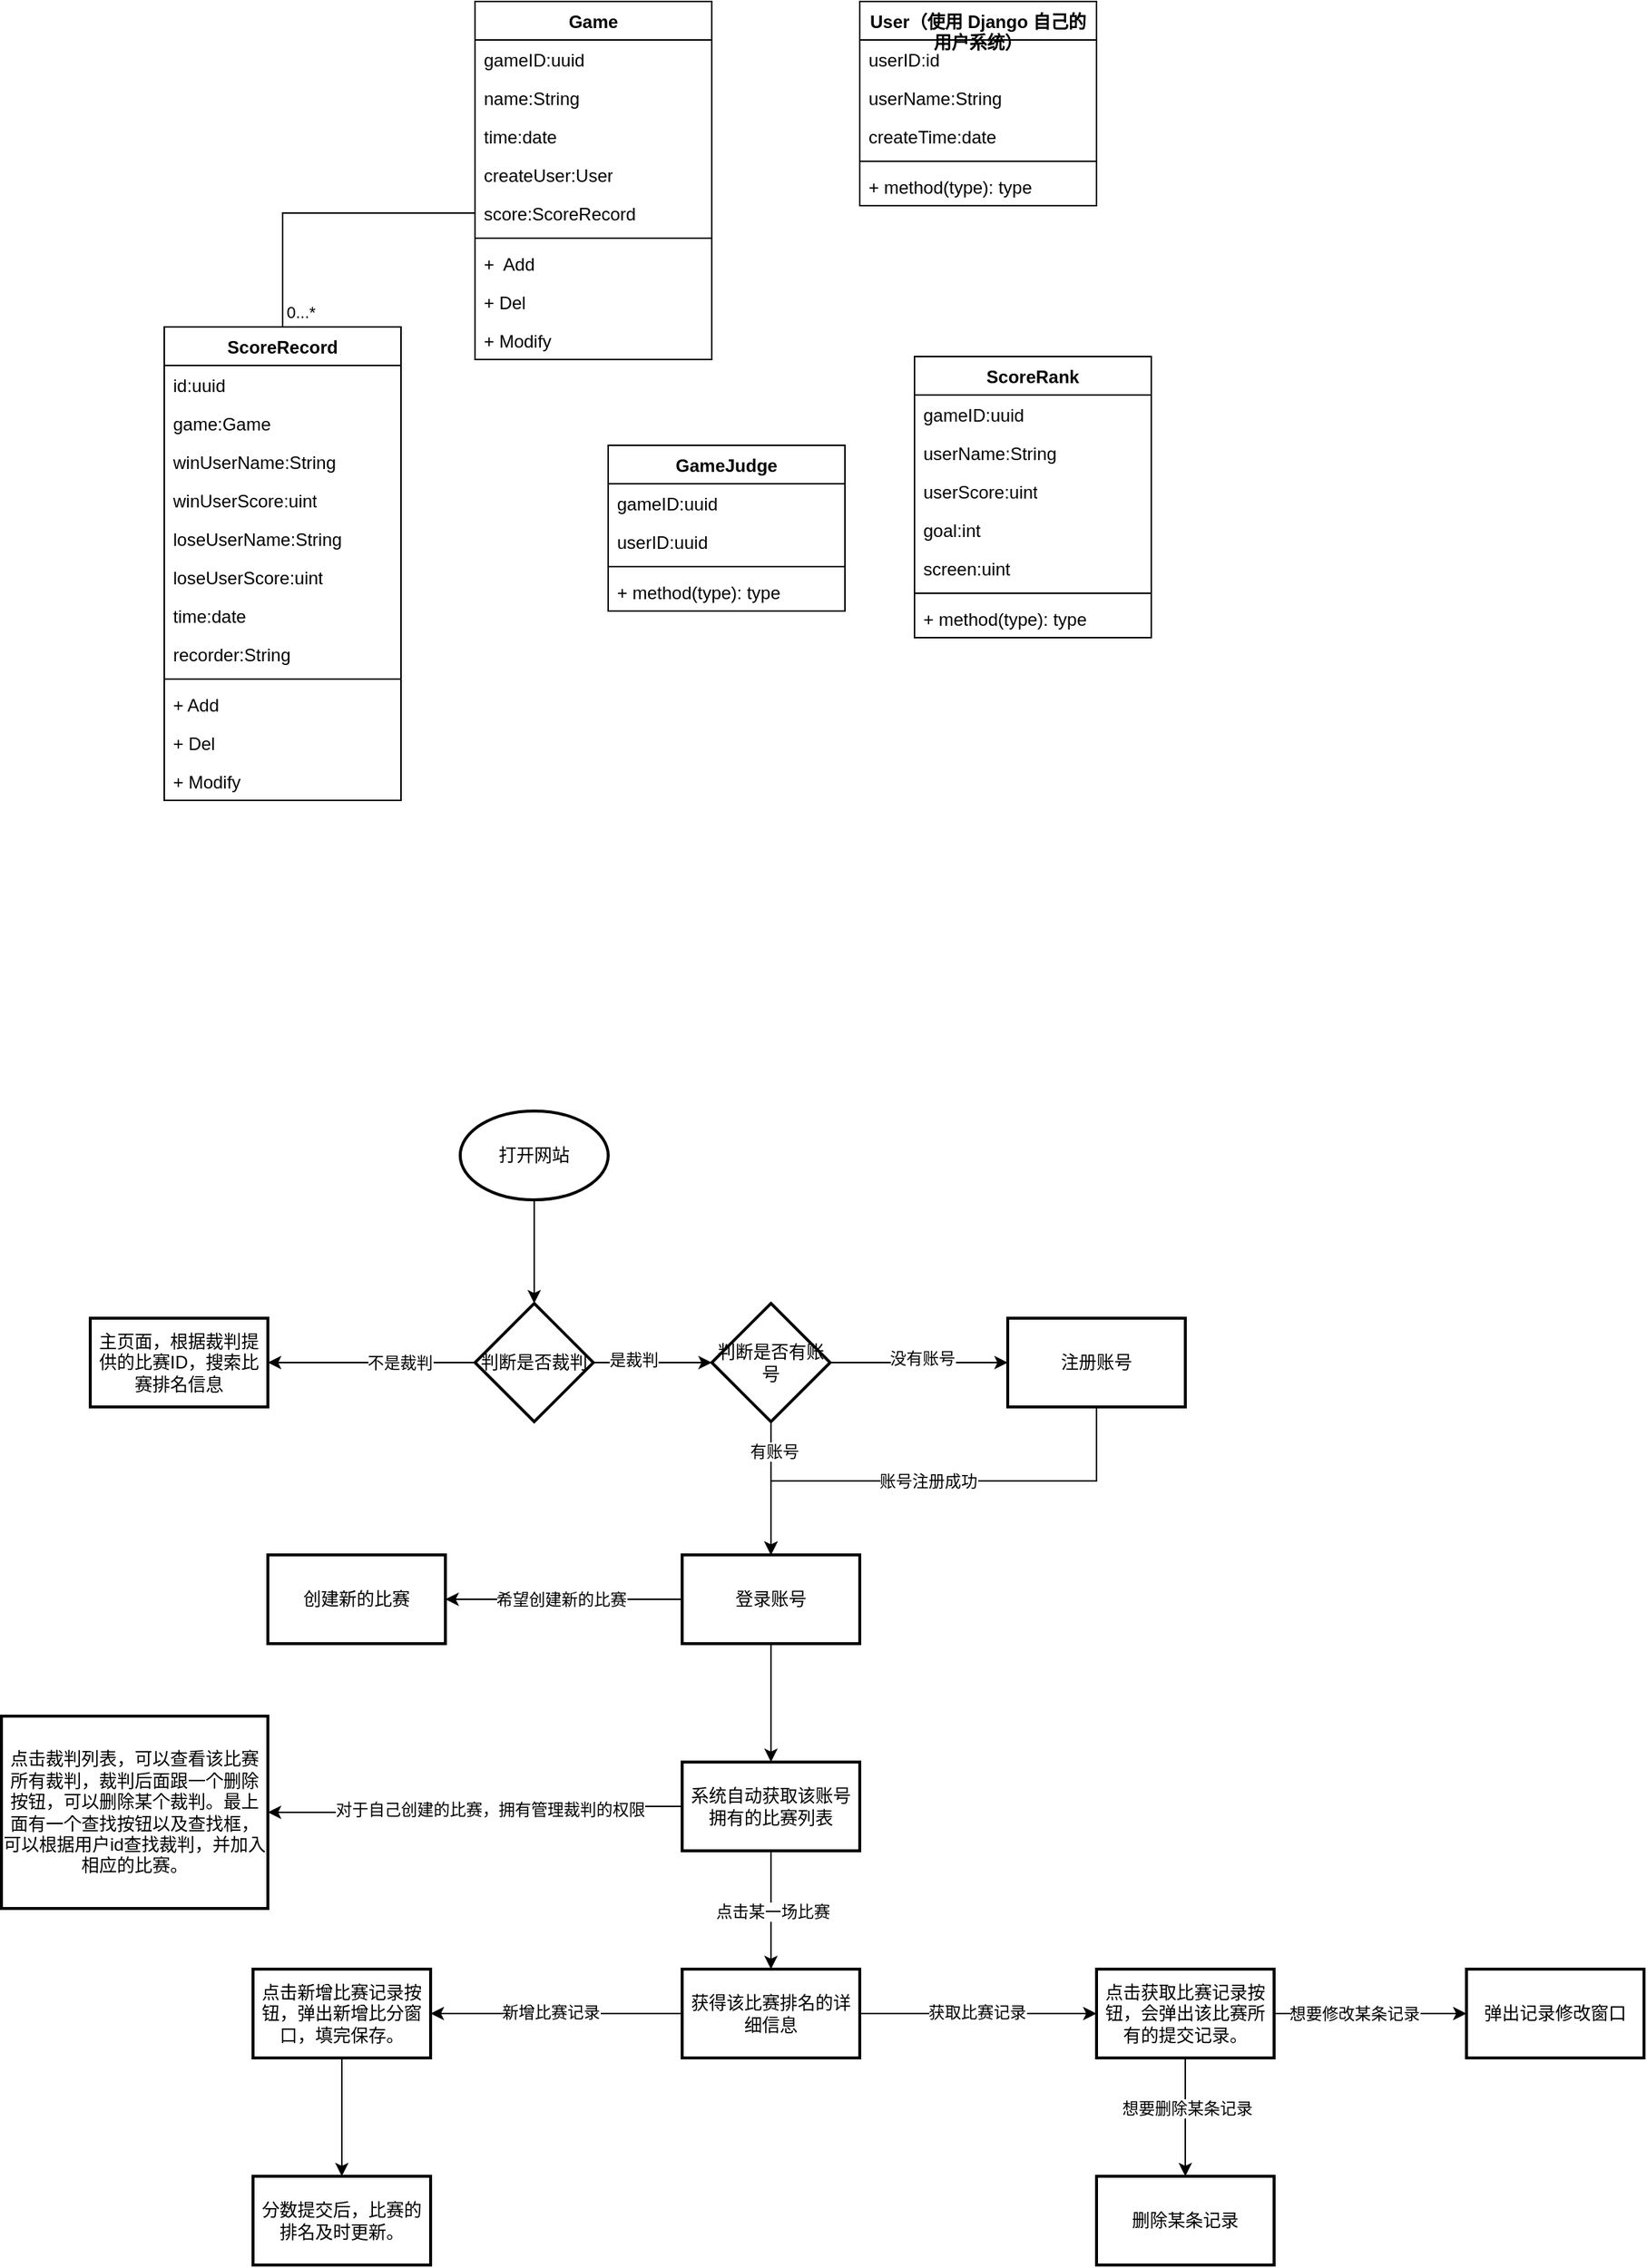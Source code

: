 <mxfile version="21.6.8" type="github">
  <diagram id="C5RBs43oDa-KdzZeNtuy" name="Page-1">
    <mxGraphModel dx="1434" dy="878" grid="1" gridSize="10" guides="1" tooltips="1" connect="1" arrows="1" fold="1" page="1" pageScale="1" pageWidth="827" pageHeight="1169" math="0" shadow="0">
      <root>
        <mxCell id="WIyWlLk6GJQsqaUBKTNV-0" />
        <mxCell id="WIyWlLk6GJQsqaUBKTNV-1" parent="WIyWlLk6GJQsqaUBKTNV-0" />
        <mxCell id="n7-h31AgmtaliCIaqAON-34" style="rounded=0;orthogonalLoop=1;jettySize=auto;html=1;exitX=0.5;exitY=0;exitDx=0;exitDy=0;entryX=0;entryY=0.5;entryDx=0;entryDy=0;edgeStyle=orthogonalEdgeStyle;startArrow=none;startFill=0;endArrow=none;endFill=0;" parent="WIyWlLk6GJQsqaUBKTNV-1" source="n7-h31AgmtaliCIaqAON-16" target="n7-h31AgmtaliCIaqAON-31" edge="1">
          <mxGeometry relative="1" as="geometry" />
        </mxCell>
        <mxCell id="n7-h31AgmtaliCIaqAON-37" value="0...*" style="edgeLabel;html=1;align=center;verticalAlign=middle;resizable=0;points=[];" parent="n7-h31AgmtaliCIaqAON-34" vertex="1" connectable="0">
          <mxGeometry x="-0.903" y="-1" relative="1" as="geometry">
            <mxPoint x="11" as="offset" />
          </mxGeometry>
        </mxCell>
        <mxCell id="n7-h31AgmtaliCIaqAON-16" value="ScoreRecord" style="swimlane;fontStyle=1;align=center;verticalAlign=top;childLayout=stackLayout;horizontal=1;startSize=26;horizontalStack=0;resizeParent=1;resizeParentMax=0;resizeLast=0;collapsible=1;marginBottom=0;whiteSpace=wrap;html=1;" parent="WIyWlLk6GJQsqaUBKTNV-1" vertex="1">
          <mxGeometry x="160" y="750" width="160" height="320" as="geometry" />
        </mxCell>
        <mxCell id="n7-h31AgmtaliCIaqAON-38" value="id:uuid" style="text;strokeColor=none;fillColor=none;align=left;verticalAlign=top;spacingLeft=4;spacingRight=4;overflow=hidden;rotatable=0;points=[[0,0.5],[1,0.5]];portConstraint=eastwest;whiteSpace=wrap;html=1;" parent="n7-h31AgmtaliCIaqAON-16" vertex="1">
          <mxGeometry y="26" width="160" height="26" as="geometry" />
        </mxCell>
        <mxCell id="n7-h31AgmtaliCIaqAON-25" value="game:Game" style="text;strokeColor=none;fillColor=none;align=left;verticalAlign=top;spacingLeft=4;spacingRight=4;overflow=hidden;rotatable=0;points=[[0,0.5],[1,0.5]];portConstraint=eastwest;whiteSpace=wrap;html=1;" parent="n7-h31AgmtaliCIaqAON-16" vertex="1">
          <mxGeometry y="52" width="160" height="26" as="geometry" />
        </mxCell>
        <mxCell id="n7-h31AgmtaliCIaqAON-17" value="winUserName:String" style="text;strokeColor=none;fillColor=none;align=left;verticalAlign=top;spacingLeft=4;spacingRight=4;overflow=hidden;rotatable=0;points=[[0,0.5],[1,0.5]];portConstraint=eastwest;whiteSpace=wrap;html=1;" parent="n7-h31AgmtaliCIaqAON-16" vertex="1">
          <mxGeometry y="78" width="160" height="26" as="geometry" />
        </mxCell>
        <mxCell id="n7-h31AgmtaliCIaqAON-20" value="winUserScore:uint" style="text;strokeColor=none;fillColor=none;align=left;verticalAlign=top;spacingLeft=4;spacingRight=4;overflow=hidden;rotatable=0;points=[[0,0.5],[1,0.5]];portConstraint=eastwest;whiteSpace=wrap;html=1;" parent="n7-h31AgmtaliCIaqAON-16" vertex="1">
          <mxGeometry y="104" width="160" height="26" as="geometry" />
        </mxCell>
        <mxCell id="n7-h31AgmtaliCIaqAON-21" value="loseUserName:String" style="text;strokeColor=none;fillColor=none;align=left;verticalAlign=top;spacingLeft=4;spacingRight=4;overflow=hidden;rotatable=0;points=[[0,0.5],[1,0.5]];portConstraint=eastwest;whiteSpace=wrap;html=1;" parent="n7-h31AgmtaliCIaqAON-16" vertex="1">
          <mxGeometry y="130" width="160" height="26" as="geometry" />
        </mxCell>
        <mxCell id="n7-h31AgmtaliCIaqAON-22" value="loseUserScore:uint" style="text;strokeColor=none;fillColor=none;align=left;verticalAlign=top;spacingLeft=4;spacingRight=4;overflow=hidden;rotatable=0;points=[[0,0.5],[1,0.5]];portConstraint=eastwest;whiteSpace=wrap;html=1;" parent="n7-h31AgmtaliCIaqAON-16" vertex="1">
          <mxGeometry y="156" width="160" height="26" as="geometry" />
        </mxCell>
        <mxCell id="n7-h31AgmtaliCIaqAON-23" value="time:date" style="text;strokeColor=none;fillColor=none;align=left;verticalAlign=top;spacingLeft=4;spacingRight=4;overflow=hidden;rotatable=0;points=[[0,0.5],[1,0.5]];portConstraint=eastwest;whiteSpace=wrap;html=1;" parent="n7-h31AgmtaliCIaqAON-16" vertex="1">
          <mxGeometry y="182" width="160" height="26" as="geometry" />
        </mxCell>
        <mxCell id="n7-h31AgmtaliCIaqAON-24" value="recorder:String" style="text;strokeColor=none;fillColor=none;align=left;verticalAlign=top;spacingLeft=4;spacingRight=4;overflow=hidden;rotatable=0;points=[[0,0.5],[1,0.5]];portConstraint=eastwest;whiteSpace=wrap;html=1;" parent="n7-h31AgmtaliCIaqAON-16" vertex="1">
          <mxGeometry y="208" width="160" height="26" as="geometry" />
        </mxCell>
        <mxCell id="n7-h31AgmtaliCIaqAON-18" value="" style="line;strokeWidth=1;fillColor=none;align=left;verticalAlign=middle;spacingTop=-1;spacingLeft=3;spacingRight=3;rotatable=0;labelPosition=right;points=[];portConstraint=eastwest;strokeColor=inherit;" parent="n7-h31AgmtaliCIaqAON-16" vertex="1">
          <mxGeometry y="234" width="160" height="8" as="geometry" />
        </mxCell>
        <mxCell id="n7-h31AgmtaliCIaqAON-19" value="+ Add" style="text;strokeColor=none;fillColor=none;align=left;verticalAlign=top;spacingLeft=4;spacingRight=4;overflow=hidden;rotatable=0;points=[[0,0.5],[1,0.5]];portConstraint=eastwest;whiteSpace=wrap;html=1;" parent="n7-h31AgmtaliCIaqAON-16" vertex="1">
          <mxGeometry y="242" width="160" height="26" as="geometry" />
        </mxCell>
        <mxCell id="n7-h31AgmtaliCIaqAON-39" value="+ Del" style="text;strokeColor=none;fillColor=none;align=left;verticalAlign=top;spacingLeft=4;spacingRight=4;overflow=hidden;rotatable=0;points=[[0,0.5],[1,0.5]];portConstraint=eastwest;whiteSpace=wrap;html=1;" parent="n7-h31AgmtaliCIaqAON-16" vertex="1">
          <mxGeometry y="268" width="160" height="26" as="geometry" />
        </mxCell>
        <mxCell id="n7-h31AgmtaliCIaqAON-40" value="+ Modify" style="text;strokeColor=none;fillColor=none;align=left;verticalAlign=top;spacingLeft=4;spacingRight=4;overflow=hidden;rotatable=0;points=[[0,0.5],[1,0.5]];portConstraint=eastwest;whiteSpace=wrap;html=1;" parent="n7-h31AgmtaliCIaqAON-16" vertex="1">
          <mxGeometry y="294" width="160" height="26" as="geometry" />
        </mxCell>
        <mxCell id="n7-h31AgmtaliCIaqAON-26" value="Game" style="swimlane;fontStyle=1;align=center;verticalAlign=top;childLayout=stackLayout;horizontal=1;startSize=26;horizontalStack=0;resizeParent=1;resizeParentMax=0;resizeLast=0;collapsible=1;marginBottom=0;whiteSpace=wrap;html=1;" parent="WIyWlLk6GJQsqaUBKTNV-1" vertex="1">
          <mxGeometry x="370" y="530" width="160" height="242" as="geometry" />
        </mxCell>
        <mxCell id="n7-h31AgmtaliCIaqAON-42" value="gameID:uuid" style="text;strokeColor=none;fillColor=none;align=left;verticalAlign=top;spacingLeft=4;spacingRight=4;overflow=hidden;rotatable=0;points=[[0,0.5],[1,0.5]];portConstraint=eastwest;whiteSpace=wrap;html=1;" parent="n7-h31AgmtaliCIaqAON-26" vertex="1">
          <mxGeometry y="26" width="160" height="26" as="geometry" />
        </mxCell>
        <mxCell id="n7-h31AgmtaliCIaqAON-27" value="name:String" style="text;strokeColor=none;fillColor=none;align=left;verticalAlign=top;spacingLeft=4;spacingRight=4;overflow=hidden;rotatable=0;points=[[0,0.5],[1,0.5]];portConstraint=eastwest;whiteSpace=wrap;html=1;" parent="n7-h31AgmtaliCIaqAON-26" vertex="1">
          <mxGeometry y="52" width="160" height="26" as="geometry" />
        </mxCell>
        <mxCell id="n7-h31AgmtaliCIaqAON-43" value="time:date" style="text;strokeColor=none;fillColor=none;align=left;verticalAlign=top;spacingLeft=4;spacingRight=4;overflow=hidden;rotatable=0;points=[[0,0.5],[1,0.5]];portConstraint=eastwest;whiteSpace=wrap;html=1;" parent="n7-h31AgmtaliCIaqAON-26" vertex="1">
          <mxGeometry y="78" width="160" height="26" as="geometry" />
        </mxCell>
        <mxCell id="n7-h31AgmtaliCIaqAON-44" value="createUser:User" style="text;strokeColor=none;fillColor=none;align=left;verticalAlign=top;spacingLeft=4;spacingRight=4;overflow=hidden;rotatable=0;points=[[0,0.5],[1,0.5]];portConstraint=eastwest;whiteSpace=wrap;html=1;" parent="n7-h31AgmtaliCIaqAON-26" vertex="1">
          <mxGeometry y="104" width="160" height="26" as="geometry" />
        </mxCell>
        <mxCell id="n7-h31AgmtaliCIaqAON-31" value="score:ScoreRecord" style="text;strokeColor=none;fillColor=none;align=left;verticalAlign=top;spacingLeft=4;spacingRight=4;overflow=hidden;rotatable=0;points=[[0,0.5],[1,0.5]];portConstraint=eastwest;whiteSpace=wrap;html=1;" parent="n7-h31AgmtaliCIaqAON-26" vertex="1">
          <mxGeometry y="130" width="160" height="26" as="geometry" />
        </mxCell>
        <mxCell id="n7-h31AgmtaliCIaqAON-28" value="" style="line;strokeWidth=1;fillColor=none;align=left;verticalAlign=middle;spacingTop=-1;spacingLeft=3;spacingRight=3;rotatable=0;labelPosition=right;points=[];portConstraint=eastwest;strokeColor=inherit;" parent="n7-h31AgmtaliCIaqAON-26" vertex="1">
          <mxGeometry y="156" width="160" height="8" as="geometry" />
        </mxCell>
        <mxCell id="n7-h31AgmtaliCIaqAON-29" value="+&amp;nbsp; Add" style="text;strokeColor=none;fillColor=none;align=left;verticalAlign=top;spacingLeft=4;spacingRight=4;overflow=hidden;rotatable=0;points=[[0,0.5],[1,0.5]];portConstraint=eastwest;whiteSpace=wrap;html=1;" parent="n7-h31AgmtaliCIaqAON-26" vertex="1">
          <mxGeometry y="164" width="160" height="26" as="geometry" />
        </mxCell>
        <mxCell id="n7-h31AgmtaliCIaqAON-45" value="+ Del" style="text;strokeColor=none;fillColor=none;align=left;verticalAlign=top;spacingLeft=4;spacingRight=4;overflow=hidden;rotatable=0;points=[[0,0.5],[1,0.5]];portConstraint=eastwest;whiteSpace=wrap;html=1;" parent="n7-h31AgmtaliCIaqAON-26" vertex="1">
          <mxGeometry y="190" width="160" height="26" as="geometry" />
        </mxCell>
        <mxCell id="n7-h31AgmtaliCIaqAON-46" value="+ Modify" style="text;strokeColor=none;fillColor=none;align=left;verticalAlign=top;spacingLeft=4;spacingRight=4;overflow=hidden;rotatable=0;points=[[0,0.5],[1,0.5]];portConstraint=eastwest;whiteSpace=wrap;html=1;" parent="n7-h31AgmtaliCIaqAON-26" vertex="1">
          <mxGeometry y="216" width="160" height="26" as="geometry" />
        </mxCell>
        <mxCell id="n7-h31AgmtaliCIaqAON-47" value="User（使用 Django 自己的用户系统）" style="swimlane;fontStyle=1;align=center;verticalAlign=top;childLayout=stackLayout;horizontal=1;startSize=26;horizontalStack=0;resizeParent=1;resizeParentMax=0;resizeLast=0;collapsible=1;marginBottom=0;whiteSpace=wrap;html=1;" parent="WIyWlLk6GJQsqaUBKTNV-1" vertex="1">
          <mxGeometry x="630" y="530" width="160" height="138" as="geometry" />
        </mxCell>
        <mxCell id="n7-h31AgmtaliCIaqAON-48" value="userID:id" style="text;strokeColor=none;fillColor=none;align=left;verticalAlign=top;spacingLeft=4;spacingRight=4;overflow=hidden;rotatable=0;points=[[0,0.5],[1,0.5]];portConstraint=eastwest;whiteSpace=wrap;html=1;" parent="n7-h31AgmtaliCIaqAON-47" vertex="1">
          <mxGeometry y="26" width="160" height="26" as="geometry" />
        </mxCell>
        <mxCell id="n7-h31AgmtaliCIaqAON-51" value="userName:String" style="text;strokeColor=none;fillColor=none;align=left;verticalAlign=top;spacingLeft=4;spacingRight=4;overflow=hidden;rotatable=0;points=[[0,0.5],[1,0.5]];portConstraint=eastwest;whiteSpace=wrap;html=1;" parent="n7-h31AgmtaliCIaqAON-47" vertex="1">
          <mxGeometry y="52" width="160" height="26" as="geometry" />
        </mxCell>
        <mxCell id="n7-h31AgmtaliCIaqAON-52" value="createTime:date" style="text;strokeColor=none;fillColor=none;align=left;verticalAlign=top;spacingLeft=4;spacingRight=4;overflow=hidden;rotatable=0;points=[[0,0.5],[1,0.5]];portConstraint=eastwest;whiteSpace=wrap;html=1;" parent="n7-h31AgmtaliCIaqAON-47" vertex="1">
          <mxGeometry y="78" width="160" height="26" as="geometry" />
        </mxCell>
        <mxCell id="n7-h31AgmtaliCIaqAON-49" value="" style="line;strokeWidth=1;fillColor=none;align=left;verticalAlign=middle;spacingTop=-1;spacingLeft=3;spacingRight=3;rotatable=0;labelPosition=right;points=[];portConstraint=eastwest;strokeColor=inherit;" parent="n7-h31AgmtaliCIaqAON-47" vertex="1">
          <mxGeometry y="104" width="160" height="8" as="geometry" />
        </mxCell>
        <mxCell id="n7-h31AgmtaliCIaqAON-50" value="+ method(type): type" style="text;strokeColor=none;fillColor=none;align=left;verticalAlign=top;spacingLeft=4;spacingRight=4;overflow=hidden;rotatable=0;points=[[0,0.5],[1,0.5]];portConstraint=eastwest;whiteSpace=wrap;html=1;" parent="n7-h31AgmtaliCIaqAON-47" vertex="1">
          <mxGeometry y="112" width="160" height="26" as="geometry" />
        </mxCell>
        <mxCell id="n7-h31AgmtaliCIaqAON-53" value="GameJudge" style="swimlane;fontStyle=1;align=center;verticalAlign=top;childLayout=stackLayout;horizontal=1;startSize=26;horizontalStack=0;resizeParent=1;resizeParentMax=0;resizeLast=0;collapsible=1;marginBottom=0;whiteSpace=wrap;html=1;" parent="WIyWlLk6GJQsqaUBKTNV-1" vertex="1">
          <mxGeometry x="460" y="830" width="160" height="112" as="geometry" />
        </mxCell>
        <mxCell id="n7-h31AgmtaliCIaqAON-54" value="gameID:uuid" style="text;strokeColor=none;fillColor=none;align=left;verticalAlign=top;spacingLeft=4;spacingRight=4;overflow=hidden;rotatable=0;points=[[0,0.5],[1,0.5]];portConstraint=eastwest;whiteSpace=wrap;html=1;" parent="n7-h31AgmtaliCIaqAON-53" vertex="1">
          <mxGeometry y="26" width="160" height="26" as="geometry" />
        </mxCell>
        <mxCell id="n7-h31AgmtaliCIaqAON-57" value="userID:uuid" style="text;strokeColor=none;fillColor=none;align=left;verticalAlign=top;spacingLeft=4;spacingRight=4;overflow=hidden;rotatable=0;points=[[0,0.5],[1,0.5]];portConstraint=eastwest;whiteSpace=wrap;html=1;" parent="n7-h31AgmtaliCIaqAON-53" vertex="1">
          <mxGeometry y="52" width="160" height="26" as="geometry" />
        </mxCell>
        <mxCell id="n7-h31AgmtaliCIaqAON-55" value="" style="line;strokeWidth=1;fillColor=none;align=left;verticalAlign=middle;spacingTop=-1;spacingLeft=3;spacingRight=3;rotatable=0;labelPosition=right;points=[];portConstraint=eastwest;strokeColor=inherit;" parent="n7-h31AgmtaliCIaqAON-53" vertex="1">
          <mxGeometry y="78" width="160" height="8" as="geometry" />
        </mxCell>
        <mxCell id="n7-h31AgmtaliCIaqAON-56" value="+ method(type): type" style="text;strokeColor=none;fillColor=none;align=left;verticalAlign=top;spacingLeft=4;spacingRight=4;overflow=hidden;rotatable=0;points=[[0,0.5],[1,0.5]];portConstraint=eastwest;whiteSpace=wrap;html=1;" parent="n7-h31AgmtaliCIaqAON-53" vertex="1">
          <mxGeometry y="86" width="160" height="26" as="geometry" />
        </mxCell>
        <mxCell id="n7-h31AgmtaliCIaqAON-103" value="" style="edgeStyle=orthogonalEdgeStyle;rounded=0;orthogonalLoop=1;jettySize=auto;html=1;" parent="WIyWlLk6GJQsqaUBKTNV-1" source="n7-h31AgmtaliCIaqAON-101" target="n7-h31AgmtaliCIaqAON-102" edge="1">
          <mxGeometry relative="1" as="geometry" />
        </mxCell>
        <mxCell id="n7-h31AgmtaliCIaqAON-101" value="打开网站" style="strokeWidth=2;html=1;shape=mxgraph.flowchart.start_1;whiteSpace=wrap;" parent="WIyWlLk6GJQsqaUBKTNV-1" vertex="1">
          <mxGeometry x="360" y="1280" width="100" height="60" as="geometry" />
        </mxCell>
        <mxCell id="n7-h31AgmtaliCIaqAON-105" value="" style="edgeStyle=orthogonalEdgeStyle;rounded=0;orthogonalLoop=1;jettySize=auto;html=1;" parent="WIyWlLk6GJQsqaUBKTNV-1" source="n7-h31AgmtaliCIaqAON-102" target="n7-h31AgmtaliCIaqAON-104" edge="1">
          <mxGeometry relative="1" as="geometry" />
        </mxCell>
        <mxCell id="n7-h31AgmtaliCIaqAON-106" value="不是裁判" style="edgeLabel;html=1;align=center;verticalAlign=middle;resizable=0;points=[];" parent="n7-h31AgmtaliCIaqAON-105" vertex="1" connectable="0">
          <mxGeometry x="-0.267" relative="1" as="geometry">
            <mxPoint as="offset" />
          </mxGeometry>
        </mxCell>
        <mxCell id="n7-h31AgmtaliCIaqAON-108" value="" style="edgeStyle=orthogonalEdgeStyle;rounded=0;orthogonalLoop=1;jettySize=auto;html=1;" parent="WIyWlLk6GJQsqaUBKTNV-1" source="n7-h31AgmtaliCIaqAON-102" target="n7-h31AgmtaliCIaqAON-107" edge="1">
          <mxGeometry relative="1" as="geometry" />
        </mxCell>
        <mxCell id="n7-h31AgmtaliCIaqAON-109" value="是裁判" style="edgeLabel;html=1;align=center;verticalAlign=middle;resizable=0;points=[];" parent="n7-h31AgmtaliCIaqAON-108" vertex="1" connectable="0">
          <mxGeometry x="-0.325" y="2" relative="1" as="geometry">
            <mxPoint as="offset" />
          </mxGeometry>
        </mxCell>
        <mxCell id="n7-h31AgmtaliCIaqAON-102" value="判断是否裁判" style="rhombus;whiteSpace=wrap;html=1;strokeWidth=2;" parent="WIyWlLk6GJQsqaUBKTNV-1" vertex="1">
          <mxGeometry x="370" y="1410" width="80" height="80" as="geometry" />
        </mxCell>
        <mxCell id="n7-h31AgmtaliCIaqAON-104" value="主页面，根据裁判提供的比赛ID，搜索比赛排名信息" style="whiteSpace=wrap;html=1;strokeWidth=2;" parent="WIyWlLk6GJQsqaUBKTNV-1" vertex="1">
          <mxGeometry x="110" y="1420" width="120" height="60" as="geometry" />
        </mxCell>
        <mxCell id="n7-h31AgmtaliCIaqAON-111" value="" style="edgeStyle=orthogonalEdgeStyle;rounded=0;orthogonalLoop=1;jettySize=auto;html=1;" parent="WIyWlLk6GJQsqaUBKTNV-1" source="n7-h31AgmtaliCIaqAON-107" target="n7-h31AgmtaliCIaqAON-110" edge="1">
          <mxGeometry relative="1" as="geometry" />
        </mxCell>
        <mxCell id="n7-h31AgmtaliCIaqAON-112" value="没有账号" style="edgeLabel;html=1;align=center;verticalAlign=middle;resizable=0;points=[];" parent="n7-h31AgmtaliCIaqAON-111" vertex="1" connectable="0">
          <mxGeometry x="0.033" y="-3" relative="1" as="geometry">
            <mxPoint y="-6" as="offset" />
          </mxGeometry>
        </mxCell>
        <mxCell id="n7-h31AgmtaliCIaqAON-116" value="" style="edgeStyle=orthogonalEdgeStyle;rounded=0;orthogonalLoop=1;jettySize=auto;html=1;" parent="WIyWlLk6GJQsqaUBKTNV-1" source="n7-h31AgmtaliCIaqAON-107" target="n7-h31AgmtaliCIaqAON-115" edge="1">
          <mxGeometry relative="1" as="geometry" />
        </mxCell>
        <mxCell id="n7-h31AgmtaliCIaqAON-117" value="有账号" style="edgeLabel;html=1;align=center;verticalAlign=middle;resizable=0;points=[];" parent="n7-h31AgmtaliCIaqAON-116" vertex="1" connectable="0">
          <mxGeometry x="-0.133" y="2" relative="1" as="geometry">
            <mxPoint y="-19" as="offset" />
          </mxGeometry>
        </mxCell>
        <mxCell id="n7-h31AgmtaliCIaqAON-107" value="判断是否有账号" style="rhombus;whiteSpace=wrap;html=1;strokeWidth=2;" parent="WIyWlLk6GJQsqaUBKTNV-1" vertex="1">
          <mxGeometry x="530" y="1410" width="80" height="80" as="geometry" />
        </mxCell>
        <mxCell id="n7-h31AgmtaliCIaqAON-118" style="edgeStyle=orthogonalEdgeStyle;rounded=0;orthogonalLoop=1;jettySize=auto;html=1;exitX=0.5;exitY=1;exitDx=0;exitDy=0;entryX=0.5;entryY=0;entryDx=0;entryDy=0;" parent="WIyWlLk6GJQsqaUBKTNV-1" source="n7-h31AgmtaliCIaqAON-110" target="n7-h31AgmtaliCIaqAON-115" edge="1">
          <mxGeometry relative="1" as="geometry" />
        </mxCell>
        <mxCell id="n7-h31AgmtaliCIaqAON-119" value="账号注册成功" style="edgeLabel;html=1;align=center;verticalAlign=middle;resizable=0;points=[];" parent="n7-h31AgmtaliCIaqAON-118" vertex="1" connectable="0">
          <mxGeometry x="-0.51" relative="1" as="geometry">
            <mxPoint x="-86" as="offset" />
          </mxGeometry>
        </mxCell>
        <mxCell id="n7-h31AgmtaliCIaqAON-110" value="注册账号" style="whiteSpace=wrap;html=1;strokeWidth=2;" parent="WIyWlLk6GJQsqaUBKTNV-1" vertex="1">
          <mxGeometry x="730" y="1420" width="120" height="60" as="geometry" />
        </mxCell>
        <mxCell id="n7-h31AgmtaliCIaqAON-132" value="" style="edgeStyle=orthogonalEdgeStyle;rounded=0;orthogonalLoop=1;jettySize=auto;html=1;" parent="WIyWlLk6GJQsqaUBKTNV-1" source="n7-h31AgmtaliCIaqAON-115" target="n7-h31AgmtaliCIaqAON-120" edge="1">
          <mxGeometry relative="1" as="geometry" />
        </mxCell>
        <mxCell id="n7-h31AgmtaliCIaqAON-115" value="登录账号" style="whiteSpace=wrap;html=1;strokeWidth=2;" parent="WIyWlLk6GJQsqaUBKTNV-1" vertex="1">
          <mxGeometry x="510" y="1580" width="120" height="60" as="geometry" />
        </mxCell>
        <mxCell id="n7-h31AgmtaliCIaqAON-123" value="" style="edgeStyle=orthogonalEdgeStyle;rounded=0;orthogonalLoop=1;jettySize=auto;html=1;exitX=0;exitY=0.5;exitDx=0;exitDy=0;" parent="WIyWlLk6GJQsqaUBKTNV-1" source="n7-h31AgmtaliCIaqAON-115" target="n7-h31AgmtaliCIaqAON-122" edge="1">
          <mxGeometry relative="1" as="geometry" />
        </mxCell>
        <mxCell id="n7-h31AgmtaliCIaqAON-124" value="希望创建新的比赛" style="edgeLabel;html=1;align=center;verticalAlign=middle;resizable=0;points=[];" parent="n7-h31AgmtaliCIaqAON-123" vertex="1" connectable="0">
          <mxGeometry x="0.025" relative="1" as="geometry">
            <mxPoint as="offset" />
          </mxGeometry>
        </mxCell>
        <mxCell id="n7-h31AgmtaliCIaqAON-134" value="" style="edgeStyle=orthogonalEdgeStyle;rounded=0;orthogonalLoop=1;jettySize=auto;html=1;" parent="WIyWlLk6GJQsqaUBKTNV-1" source="n7-h31AgmtaliCIaqAON-120" target="n7-h31AgmtaliCIaqAON-133" edge="1">
          <mxGeometry relative="1" as="geometry" />
        </mxCell>
        <mxCell id="n7-h31AgmtaliCIaqAON-135" value="点击某一场比赛" style="edgeLabel;html=1;align=center;verticalAlign=middle;resizable=0;points=[];" parent="n7-h31AgmtaliCIaqAON-134" vertex="1" connectable="0">
          <mxGeometry x="0.025" y="1" relative="1" as="geometry">
            <mxPoint as="offset" />
          </mxGeometry>
        </mxCell>
        <mxCell id="n7-h31AgmtaliCIaqAON-137" value="" style="edgeStyle=orthogonalEdgeStyle;rounded=0;orthogonalLoop=1;jettySize=auto;html=1;" parent="WIyWlLk6GJQsqaUBKTNV-1" source="n7-h31AgmtaliCIaqAON-120" target="n7-h31AgmtaliCIaqAON-136" edge="1">
          <mxGeometry relative="1" as="geometry" />
        </mxCell>
        <mxCell id="n7-h31AgmtaliCIaqAON-138" value="对于自己创建的比赛，拥有管理裁判的权限" style="edgeLabel;html=1;align=center;verticalAlign=middle;resizable=0;points=[];" parent="n7-h31AgmtaliCIaqAON-137" vertex="1" connectable="0">
          <mxGeometry x="0.25" y="-2" relative="1" as="geometry">
            <mxPoint x="43" as="offset" />
          </mxGeometry>
        </mxCell>
        <mxCell id="n7-h31AgmtaliCIaqAON-120" value="系统自动获取该账号拥有的比赛列表" style="whiteSpace=wrap;html=1;strokeWidth=2;" parent="WIyWlLk6GJQsqaUBKTNV-1" vertex="1">
          <mxGeometry x="510" y="1720" width="120" height="60" as="geometry" />
        </mxCell>
        <mxCell id="n7-h31AgmtaliCIaqAON-122" value="创建新的比赛" style="whiteSpace=wrap;html=1;strokeWidth=2;" parent="WIyWlLk6GJQsqaUBKTNV-1" vertex="1">
          <mxGeometry x="230" y="1580" width="120" height="60" as="geometry" />
        </mxCell>
        <mxCell id="n7-h31AgmtaliCIaqAON-142" value="" style="edgeStyle=orthogonalEdgeStyle;rounded=0;orthogonalLoop=1;jettySize=auto;html=1;" parent="WIyWlLk6GJQsqaUBKTNV-1" source="n7-h31AgmtaliCIaqAON-133" target="n7-h31AgmtaliCIaqAON-141" edge="1">
          <mxGeometry relative="1" as="geometry" />
        </mxCell>
        <mxCell id="n7-h31AgmtaliCIaqAON-143" value="新增比赛记录" style="edgeLabel;html=1;align=center;verticalAlign=middle;resizable=0;points=[];" parent="n7-h31AgmtaliCIaqAON-142" vertex="1" connectable="0">
          <mxGeometry x="0.05" y="2" relative="1" as="geometry">
            <mxPoint y="-3" as="offset" />
          </mxGeometry>
        </mxCell>
        <mxCell id="n7-h31AgmtaliCIaqAON-145" value="" style="edgeStyle=orthogonalEdgeStyle;rounded=0;orthogonalLoop=1;jettySize=auto;html=1;" parent="WIyWlLk6GJQsqaUBKTNV-1" source="n7-h31AgmtaliCIaqAON-133" target="n7-h31AgmtaliCIaqAON-144" edge="1">
          <mxGeometry relative="1" as="geometry" />
        </mxCell>
        <mxCell id="n7-h31AgmtaliCIaqAON-146" value="获取比赛记录" style="edgeLabel;html=1;align=center;verticalAlign=middle;resizable=0;points=[];" parent="n7-h31AgmtaliCIaqAON-145" vertex="1" connectable="0">
          <mxGeometry x="-0.013" y="1" relative="1" as="geometry">
            <mxPoint as="offset" />
          </mxGeometry>
        </mxCell>
        <mxCell id="n7-h31AgmtaliCIaqAON-133" value="获得该比赛排名的详细信息" style="whiteSpace=wrap;html=1;strokeWidth=2;" parent="WIyWlLk6GJQsqaUBKTNV-1" vertex="1">
          <mxGeometry x="510" y="1860" width="120" height="60" as="geometry" />
        </mxCell>
        <mxCell id="n7-h31AgmtaliCIaqAON-136" value="点击裁判列表，可以查看该比赛所有裁判，裁判后面跟一个删除按钮，可以删除某个裁判。最上面有一个查找按钮以及查找框，可以根据用户id查找裁判，并加入相应的比赛。&lt;br&gt;" style="whiteSpace=wrap;html=1;strokeWidth=2;" parent="WIyWlLk6GJQsqaUBKTNV-1" vertex="1">
          <mxGeometry x="50" y="1689" width="180" height="130" as="geometry" />
        </mxCell>
        <mxCell id="n7-h31AgmtaliCIaqAON-154" value="" style="edgeStyle=orthogonalEdgeStyle;rounded=0;orthogonalLoop=1;jettySize=auto;html=1;" parent="WIyWlLk6GJQsqaUBKTNV-1" source="n7-h31AgmtaliCIaqAON-141" target="n7-h31AgmtaliCIaqAON-153" edge="1">
          <mxGeometry relative="1" as="geometry" />
        </mxCell>
        <mxCell id="n7-h31AgmtaliCIaqAON-141" value="点击新增比赛记录按钮，弹出新增比分窗口，填完保存。" style="whiteSpace=wrap;html=1;strokeWidth=2;" parent="WIyWlLk6GJQsqaUBKTNV-1" vertex="1">
          <mxGeometry x="220" y="1860" width="120" height="60" as="geometry" />
        </mxCell>
        <mxCell id="n7-h31AgmtaliCIaqAON-148" value="" style="edgeStyle=orthogonalEdgeStyle;rounded=0;orthogonalLoop=1;jettySize=auto;html=1;" parent="WIyWlLk6GJQsqaUBKTNV-1" source="n7-h31AgmtaliCIaqAON-144" target="n7-h31AgmtaliCIaqAON-147" edge="1">
          <mxGeometry relative="1" as="geometry" />
        </mxCell>
        <mxCell id="n7-h31AgmtaliCIaqAON-149" value="想要修改某条记录" style="edgeLabel;html=1;align=center;verticalAlign=middle;resizable=0;points=[];" parent="n7-h31AgmtaliCIaqAON-148" vertex="1" connectable="0">
          <mxGeometry x="-0.175" relative="1" as="geometry">
            <mxPoint as="offset" />
          </mxGeometry>
        </mxCell>
        <mxCell id="n7-h31AgmtaliCIaqAON-151" value="" style="edgeStyle=orthogonalEdgeStyle;rounded=0;orthogonalLoop=1;jettySize=auto;html=1;" parent="WIyWlLk6GJQsqaUBKTNV-1" source="n7-h31AgmtaliCIaqAON-144" target="n7-h31AgmtaliCIaqAON-150" edge="1">
          <mxGeometry relative="1" as="geometry" />
        </mxCell>
        <mxCell id="n7-h31AgmtaliCIaqAON-152" value="想要删除某条记录" style="edgeLabel;html=1;align=center;verticalAlign=middle;resizable=0;points=[];" parent="n7-h31AgmtaliCIaqAON-151" vertex="1" connectable="0">
          <mxGeometry x="-0.15" y="1" relative="1" as="geometry">
            <mxPoint as="offset" />
          </mxGeometry>
        </mxCell>
        <mxCell id="n7-h31AgmtaliCIaqAON-144" value="点击获取比赛记录按钮，会弹出该比赛所有的提交记录。" style="whiteSpace=wrap;html=1;strokeWidth=2;" parent="WIyWlLk6GJQsqaUBKTNV-1" vertex="1">
          <mxGeometry x="790" y="1860" width="120" height="60" as="geometry" />
        </mxCell>
        <mxCell id="n7-h31AgmtaliCIaqAON-147" value="弹出记录修改窗口" style="whiteSpace=wrap;html=1;strokeWidth=2;" parent="WIyWlLk6GJQsqaUBKTNV-1" vertex="1">
          <mxGeometry x="1040" y="1860" width="120" height="60" as="geometry" />
        </mxCell>
        <mxCell id="n7-h31AgmtaliCIaqAON-150" value="删除某条记录" style="whiteSpace=wrap;html=1;strokeWidth=2;" parent="WIyWlLk6GJQsqaUBKTNV-1" vertex="1">
          <mxGeometry x="790" y="2000" width="120" height="60" as="geometry" />
        </mxCell>
        <mxCell id="n7-h31AgmtaliCIaqAON-153" value="分数提交后，比赛的排名及时更新。" style="whiteSpace=wrap;html=1;strokeWidth=2;" parent="WIyWlLk6GJQsqaUBKTNV-1" vertex="1">
          <mxGeometry x="220" y="2000" width="120" height="60" as="geometry" />
        </mxCell>
        <mxCell id="n7-h31AgmtaliCIaqAON-155" value="ScoreRank" style="swimlane;fontStyle=1;align=center;verticalAlign=top;childLayout=stackLayout;horizontal=1;startSize=26;horizontalStack=0;resizeParent=1;resizeParentMax=0;resizeLast=0;collapsible=1;marginBottom=0;whiteSpace=wrap;html=1;" parent="WIyWlLk6GJQsqaUBKTNV-1" vertex="1">
          <mxGeometry x="667" y="770" width="160" height="190" as="geometry" />
        </mxCell>
        <mxCell id="n7-h31AgmtaliCIaqAON-156" value="gameID:uuid" style="text;strokeColor=none;fillColor=none;align=left;verticalAlign=top;spacingLeft=4;spacingRight=4;overflow=hidden;rotatable=0;points=[[0,0.5],[1,0.5]];portConstraint=eastwest;whiteSpace=wrap;html=1;" parent="n7-h31AgmtaliCIaqAON-155" vertex="1">
          <mxGeometry y="26" width="160" height="26" as="geometry" />
        </mxCell>
        <mxCell id="n7-h31AgmtaliCIaqAON-159" value="userName:String" style="text;strokeColor=none;fillColor=none;align=left;verticalAlign=top;spacingLeft=4;spacingRight=4;overflow=hidden;rotatable=0;points=[[0,0.5],[1,0.5]];portConstraint=eastwest;whiteSpace=wrap;html=1;" parent="n7-h31AgmtaliCIaqAON-155" vertex="1">
          <mxGeometry y="52" width="160" height="26" as="geometry" />
        </mxCell>
        <mxCell id="n7-h31AgmtaliCIaqAON-160" value="userScore:uint" style="text;strokeColor=none;fillColor=none;align=left;verticalAlign=top;spacingLeft=4;spacingRight=4;overflow=hidden;rotatable=0;points=[[0,0.5],[1,0.5]];portConstraint=eastwest;whiteSpace=wrap;html=1;" parent="n7-h31AgmtaliCIaqAON-155" vertex="1">
          <mxGeometry y="78" width="160" height="26" as="geometry" />
        </mxCell>
        <mxCell id="n7-h31AgmtaliCIaqAON-161" value="goal:int" style="text;strokeColor=none;fillColor=none;align=left;verticalAlign=top;spacingLeft=4;spacingRight=4;overflow=hidden;rotatable=0;points=[[0,0.5],[1,0.5]];portConstraint=eastwest;whiteSpace=wrap;html=1;" parent="n7-h31AgmtaliCIaqAON-155" vertex="1">
          <mxGeometry y="104" width="160" height="26" as="geometry" />
        </mxCell>
        <mxCell id="m7CrWC6_wkMVmmU0HzsD-0" value="screen:uint" style="text;strokeColor=none;fillColor=none;align=left;verticalAlign=top;spacingLeft=4;spacingRight=4;overflow=hidden;rotatable=0;points=[[0,0.5],[1,0.5]];portConstraint=eastwest;whiteSpace=wrap;html=1;" vertex="1" parent="n7-h31AgmtaliCIaqAON-155">
          <mxGeometry y="130" width="160" height="26" as="geometry" />
        </mxCell>
        <mxCell id="n7-h31AgmtaliCIaqAON-157" value="" style="line;strokeWidth=1;fillColor=none;align=left;verticalAlign=middle;spacingTop=-1;spacingLeft=3;spacingRight=3;rotatable=0;labelPosition=right;points=[];portConstraint=eastwest;strokeColor=inherit;" parent="n7-h31AgmtaliCIaqAON-155" vertex="1">
          <mxGeometry y="156" width="160" height="8" as="geometry" />
        </mxCell>
        <mxCell id="n7-h31AgmtaliCIaqAON-158" value="+ method(type): type" style="text;strokeColor=none;fillColor=none;align=left;verticalAlign=top;spacingLeft=4;spacingRight=4;overflow=hidden;rotatable=0;points=[[0,0.5],[1,0.5]];portConstraint=eastwest;whiteSpace=wrap;html=1;" parent="n7-h31AgmtaliCIaqAON-155" vertex="1">
          <mxGeometry y="164" width="160" height="26" as="geometry" />
        </mxCell>
      </root>
    </mxGraphModel>
  </diagram>
</mxfile>
